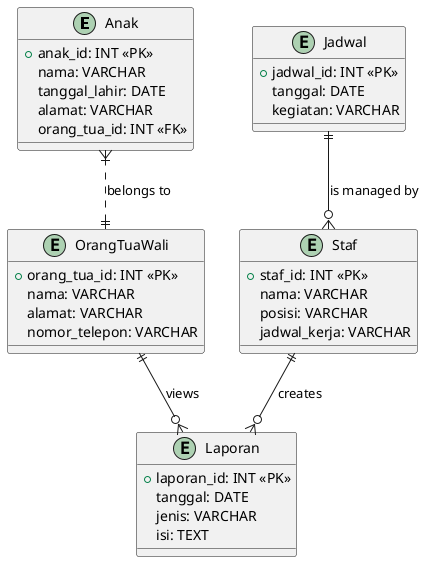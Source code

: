 @startuml ERD
entity "Anak" as Anak {
  +anak_id: INT <<PK>>
  nama: VARCHAR
  tanggal_lahir: DATE
  alamat: VARCHAR
  orang_tua_id: INT <<FK>>
}

entity "OrangTuaWali" as OrangTuaWali {
  +orang_tua_id: INT <<PK>>
  nama: VARCHAR
  alamat: VARCHAR
  nomor_telepon: VARCHAR
}

entity "Staf" as Staf {
  +staf_id: INT <<PK>>
  nama: VARCHAR
  posisi: VARCHAR
  jadwal_kerja: VARCHAR
}

entity "Jadwal" as Jadwal {
  +jadwal_id: INT <<PK>>
  tanggal: DATE
  kegiatan: VARCHAR
}

entity "Laporan" as Laporan {
  +laporan_id: INT <<PK>>
  tanggal: DATE
  jenis: VARCHAR
  isi: TEXT
}

Anak }|..|| OrangTuaWali : "belongs to"
Jadwal ||--o{ Staf : "is managed by"
Staf ||--o{ Laporan : "creates"
OrangTuaWali ||--o{ Laporan : "views"
@enduml
